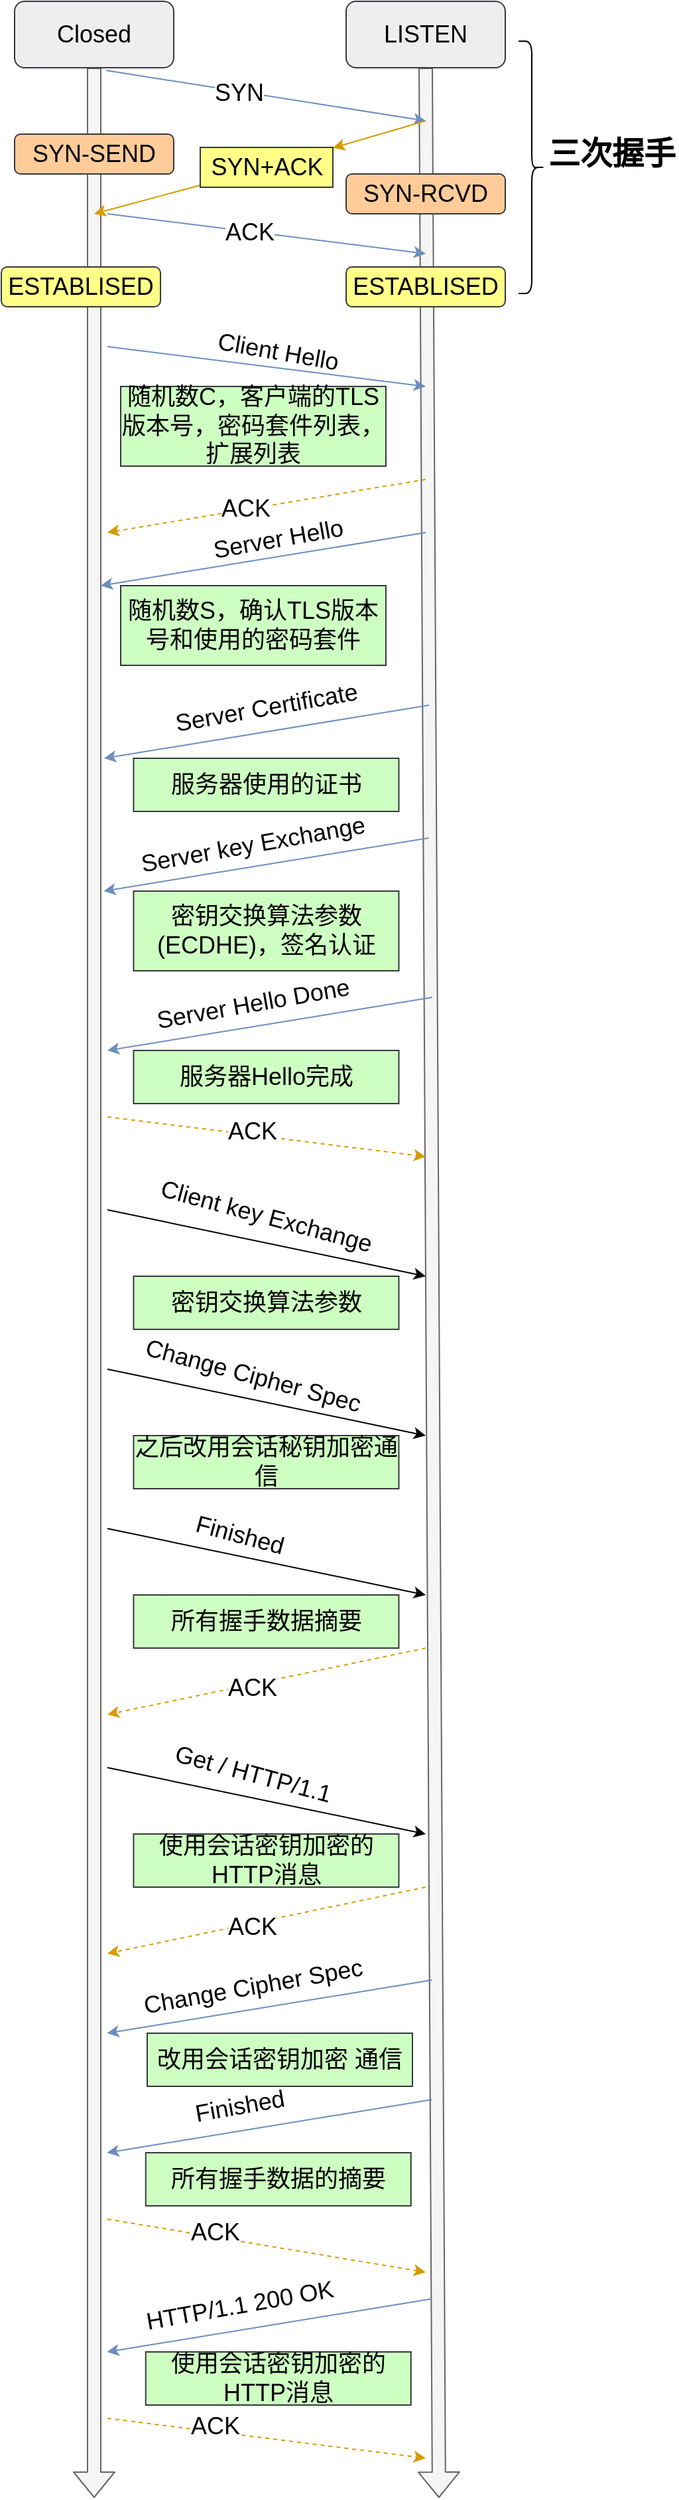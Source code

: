 <mxfile version="13.1.2" type="device"><diagram name="Page-1" id="822b0af5-4adb-64df-f703-e8dfc1f81529"><mxGraphModel dx="793" dy="490" grid="1" gridSize="10" guides="1" tooltips="1" connect="1" arrows="1" fold="1" page="1" pageScale="1" pageWidth="1100" pageHeight="850" background="#ffffff" math="0" shadow="0"><root><mxCell id="0"/><mxCell id="1" parent="0"/><mxCell id="afTElFj4N6h0C0w4_vjI-1" value="" style="shape=flexArrow;endArrow=classic;html=1;fontSize=18;fillColor=#f5f5f5;strokeColor=#666666;" edge="1" parent="1"><mxGeometry width="50" height="50" relative="1" as="geometry"><mxPoint x="190" y="110" as="sourcePoint"/><mxPoint x="190" y="1940" as="targetPoint"/></mxGeometry></mxCell><mxCell id="afTElFj4N6h0C0w4_vjI-2" value="" style="shape=flexArrow;endArrow=classic;html=1;fontSize=18;fillColor=#f5f5f5;strokeColor=#666666;" edge="1" parent="1"><mxGeometry width="50" height="50" relative="1" as="geometry"><mxPoint x="440" y="110" as="sourcePoint"/><mxPoint x="450" y="1940" as="targetPoint"/></mxGeometry></mxCell><mxCell id="afTElFj4N6h0C0w4_vjI-3" value="Closed" style="rounded=1;whiteSpace=wrap;html=1;fontSize=18;fillColor=#eeeeee;strokeColor=#36393d;" vertex="1" parent="1"><mxGeometry x="130" y="60" width="120" height="50" as="geometry"/></mxCell><mxCell id="afTElFj4N6h0C0w4_vjI-4" value="LISTEN" style="rounded=1;whiteSpace=wrap;html=1;fontSize=18;fillColor=#eeeeee;strokeColor=#36393d;" vertex="1" parent="1"><mxGeometry x="380" y="60" width="120" height="50" as="geometry"/></mxCell><mxCell id="afTElFj4N6h0C0w4_vjI-5" value="SYN-SEND" style="rounded=1;whiteSpace=wrap;html=1;fontSize=18;fillColor=#ffcc99;strokeColor=#36393d;" vertex="1" parent="1"><mxGeometry x="130" y="160" width="120" height="30" as="geometry"/></mxCell><mxCell id="afTElFj4N6h0C0w4_vjI-6" value="SYN-RCVD" style="rounded=1;whiteSpace=wrap;html=1;fontSize=18;fillColor=#ffcc99;strokeColor=#36393d;" vertex="1" parent="1"><mxGeometry x="380" y="190" width="120" height="30" as="geometry"/></mxCell><mxCell id="afTElFj4N6h0C0w4_vjI-8" value="ESTABLISED" style="rounded=1;whiteSpace=wrap;html=1;fontSize=18;fillColor=#ffff88;strokeColor=#36393d;" vertex="1" parent="1"><mxGeometry x="380" y="260" width="120" height="30" as="geometry"/></mxCell><mxCell id="afTElFj4N6h0C0w4_vjI-15" value="" style="endArrow=classic;html=1;fontSize=18;exitX=0.575;exitY=1.04;exitDx=0;exitDy=0;exitPerimeter=0;fillColor=#dae8fc;strokeColor=#6c8ebf;" edge="1" parent="1" source="afTElFj4N6h0C0w4_vjI-3"><mxGeometry width="50" height="50" relative="1" as="geometry"><mxPoint x="280" y="130" as="sourcePoint"/><mxPoint x="440" y="150" as="targetPoint"/></mxGeometry></mxCell><mxCell id="afTElFj4N6h0C0w4_vjI-19" value="SYN" style="edgeLabel;html=1;align=center;verticalAlign=middle;resizable=0;points=[];fontSize=18;" vertex="1" connectable="0" parent="afTElFj4N6h0C0w4_vjI-15"><mxGeometry x="-0.169" y="-1" relative="1" as="geometry"><mxPoint as="offset"/></mxGeometry></mxCell><mxCell id="afTElFj4N6h0C0w4_vjI-16" value="" style="endArrow=classic;html=1;fontSize=18;fillColor=#ffe6cc;strokeColor=#d79b00;" edge="1" parent="1" source="afTElFj4N6h0C0w4_vjI-20"><mxGeometry width="50" height="50" relative="1" as="geometry"><mxPoint x="440" y="150" as="sourcePoint"/><mxPoint x="190" y="220" as="targetPoint"/></mxGeometry></mxCell><mxCell id="afTElFj4N6h0C0w4_vjI-17" value="" style="endArrow=classic;html=1;fontSize=18;fillColor=#dae8fc;strokeColor=#6c8ebf;" edge="1" parent="1"><mxGeometry width="50" height="50" relative="1" as="geometry"><mxPoint x="200" y="220" as="sourcePoint"/><mxPoint x="440" y="250" as="targetPoint"/></mxGeometry></mxCell><mxCell id="afTElFj4N6h0C0w4_vjI-18" value="ESTABLISED" style="rounded=1;whiteSpace=wrap;html=1;fontSize=18;fillColor=#ffff88;strokeColor=#36393d;" vertex="1" parent="1"><mxGeometry x="120" y="260" width="120" height="30" as="geometry"/></mxCell><mxCell id="afTElFj4N6h0C0w4_vjI-21" value="ACK" style="edgeLabel;html=1;align=center;verticalAlign=middle;resizable=0;points=[];fontSize=18;" vertex="1" connectable="0" parent="1"><mxGeometry x="310.002" y="129.999" as="geometry"><mxPoint x="-3" y="104" as="offset"/></mxGeometry></mxCell><mxCell id="afTElFj4N6h0C0w4_vjI-20" value="SYN+ACK" style="text;html=1;align=center;verticalAlign=middle;resizable=0;points=[];autosize=1;fontSize=18;fillColor=#ffff88;strokeColor=#36393d;" vertex="1" parent="1"><mxGeometry x="270" y="170" width="100" height="30" as="geometry"/></mxCell><mxCell id="afTElFj4N6h0C0w4_vjI-22" value="" style="endArrow=classic;html=1;fontSize=18;fillColor=#ffe6cc;strokeColor=#d79b00;" edge="1" parent="1" target="afTElFj4N6h0C0w4_vjI-20"><mxGeometry width="50" height="50" relative="1" as="geometry"><mxPoint x="440" y="150" as="sourcePoint"/><mxPoint x="190" y="220" as="targetPoint"/></mxGeometry></mxCell><mxCell id="afTElFj4N6h0C0w4_vjI-23" value="" style="endArrow=classic;html=1;fontSize=18;fillColor=#dae8fc;strokeColor=#6c8ebf;" edge="1" parent="1"><mxGeometry width="50" height="50" relative="1" as="geometry"><mxPoint x="200" y="320" as="sourcePoint"/><mxPoint x="440" y="350" as="targetPoint"/></mxGeometry></mxCell><mxCell id="afTElFj4N6h0C0w4_vjI-24" value="Client Hello" style="text;html=1;strokeColor=none;fillColor=none;align=center;verticalAlign=middle;whiteSpace=wrap;rounded=0;fontSize=18;rotation=10;" vertex="1" parent="1"><mxGeometry x="268.88" y="318.54" width="120" height="10" as="geometry"/></mxCell><mxCell id="afTElFj4N6h0C0w4_vjI-26" value="&lt;span&gt;随机数C，客户端的TLS版本号，密码套件列表，扩展列表&lt;/span&gt;" style="rounded=0;whiteSpace=wrap;html=1;fontSize=18;fillColor=#CEFFC2;strokeColor=#36393d;" vertex="1" parent="1"><mxGeometry x="210" y="350" width="200" height="60" as="geometry"/></mxCell><mxCell id="afTElFj4N6h0C0w4_vjI-27" value="" style="endArrow=classic;html=1;fontSize=18;dashed=1;fillColor=#ffe6cc;strokeColor=#d79b00;" edge="1" parent="1"><mxGeometry width="50" height="50" relative="1" as="geometry"><mxPoint x="440" y="420" as="sourcePoint"/><mxPoint x="200" y="460" as="targetPoint"/></mxGeometry></mxCell><mxCell id="afTElFj4N6h0C0w4_vjI-28" value="ACK" style="edgeLabel;html=1;align=center;verticalAlign=middle;resizable=0;points=[];fontSize=18;" vertex="1" connectable="0" parent="afTElFj4N6h0C0w4_vjI-27"><mxGeometry x="0.132" y="-1" relative="1" as="geometry"><mxPoint as="offset"/></mxGeometry></mxCell><mxCell id="afTElFj4N6h0C0w4_vjI-29" value="" style="endArrow=classic;html=1;fontSize=18;fillColor=#dae8fc;strokeColor=#6c8ebf;" edge="1" parent="1"><mxGeometry width="50" height="50" relative="1" as="geometry"><mxPoint x="440" y="460" as="sourcePoint"/><mxPoint x="195" y="500" as="targetPoint"/></mxGeometry></mxCell><mxCell id="afTElFj4N6h0C0w4_vjI-30" value="Server Hello" style="text;html=1;strokeColor=none;fillColor=none;align=center;verticalAlign=middle;whiteSpace=wrap;rounded=0;fontSize=18;rotation=-10;" vertex="1" parent="1"><mxGeometry x="268.88" y="460" width="120" height="10" as="geometry"/></mxCell><mxCell id="afTElFj4N6h0C0w4_vjI-31" value="随机数S，确认TLS版本号和使用的密码套件" style="rounded=0;whiteSpace=wrap;html=1;fontSize=18;fillColor=#CEFFC2;strokeColor=#36393d;" vertex="1" parent="1"><mxGeometry x="210" y="500" width="200" height="60" as="geometry"/></mxCell><mxCell id="afTElFj4N6h0C0w4_vjI-32" value="" style="endArrow=classic;html=1;fontSize=18;fillColor=#dae8fc;strokeColor=#6c8ebf;" edge="1" parent="1"><mxGeometry width="50" height="50" relative="1" as="geometry"><mxPoint x="442.5" y="590" as="sourcePoint"/><mxPoint x="197.5" y="630" as="targetPoint"/></mxGeometry></mxCell><mxCell id="afTElFj4N6h0C0w4_vjI-33" value="Server Certificate" style="text;html=1;strokeColor=none;fillColor=none;align=center;verticalAlign=middle;whiteSpace=wrap;rounded=0;fontSize=18;rotation=-10;" vertex="1" parent="1"><mxGeometry x="239.69" y="586.52" width="160.08" height="10" as="geometry"/></mxCell><mxCell id="afTElFj4N6h0C0w4_vjI-35" value="服务器使用的证书" style="rounded=0;whiteSpace=wrap;html=1;fontSize=18;fillColor=#CEFFC2;strokeColor=#36393d;" vertex="1" parent="1"><mxGeometry x="219.73" y="630" width="200" height="40" as="geometry"/></mxCell><mxCell id="afTElFj4N6h0C0w4_vjI-36" value="" style="endArrow=classic;html=1;fontSize=18;fillColor=#dae8fc;strokeColor=#6c8ebf;" edge="1" parent="1"><mxGeometry width="50" height="50" relative="1" as="geometry"><mxPoint x="442.23" y="690" as="sourcePoint"/><mxPoint x="197.23" y="730" as="targetPoint"/></mxGeometry></mxCell><mxCell id="afTElFj4N6h0C0w4_vjI-38" value="密钥交换算法参数(ECDHE)，签名认证" style="rounded=0;whiteSpace=wrap;html=1;fontSize=18;fillColor=#CEFFC2;strokeColor=#36393d;" vertex="1" parent="1"><mxGeometry x="219.73" y="730" width="200" height="60" as="geometry"/></mxCell><mxCell id="afTElFj4N6h0C0w4_vjI-39" value="Server key Exchange" style="text;html=1;strokeColor=none;fillColor=none;align=center;verticalAlign=middle;whiteSpace=wrap;rounded=0;fontSize=18;rotation=-10;" vertex="1" parent="1"><mxGeometry x="200" y="690" width="220" height="10" as="geometry"/></mxCell><mxCell id="afTElFj4N6h0C0w4_vjI-40" value="" style="endArrow=classic;html=1;fontSize=18;fillColor=#dae8fc;strokeColor=#6c8ebf;" edge="1" parent="1"><mxGeometry width="50" height="50" relative="1" as="geometry"><mxPoint x="445" y="810" as="sourcePoint"/><mxPoint x="200.0" y="850" as="targetPoint"/></mxGeometry></mxCell><mxCell id="afTElFj4N6h0C0w4_vjI-41" value="Server Hello Done" style="text;html=1;strokeColor=none;fillColor=none;align=center;verticalAlign=middle;whiteSpace=wrap;rounded=0;fontSize=18;rotation=-10;" vertex="1" parent="1"><mxGeometry x="199.73" y="810" width="220" height="10" as="geometry"/></mxCell><mxCell id="afTElFj4N6h0C0w4_vjI-42" value="服务器Hello完成" style="rounded=0;whiteSpace=wrap;html=1;fontSize=18;fillColor=#CEFFC2;strokeColor=#36393d;" vertex="1" parent="1"><mxGeometry x="219.73" y="850" width="200" height="40" as="geometry"/></mxCell><mxCell id="afTElFj4N6h0C0w4_vjI-43" value="" style="endArrow=classic;html=1;fontSize=18;dashed=1;fillColor=#ffe6cc;strokeColor=#d79b00;" edge="1" parent="1"><mxGeometry width="50" height="50" relative="1" as="geometry"><mxPoint x="200" y="900" as="sourcePoint"/><mxPoint x="440" y="930" as="targetPoint"/></mxGeometry></mxCell><mxCell id="afTElFj4N6h0C0w4_vjI-44" value="ACK" style="edgeLabel;html=1;align=center;verticalAlign=middle;resizable=0;points=[];fontSize=18;" vertex="1" connectable="0" parent="afTElFj4N6h0C0w4_vjI-43"><mxGeometry x="-0.086" y="3" relative="1" as="geometry"><mxPoint x="-1" as="offset"/></mxGeometry></mxCell><mxCell id="afTElFj4N6h0C0w4_vjI-45" value="" style="endArrow=classic;html=1;fontSize=18;" edge="1" parent="1"><mxGeometry width="50" height="50" relative="1" as="geometry"><mxPoint x="200" y="970" as="sourcePoint"/><mxPoint x="440" y="1020" as="targetPoint"/></mxGeometry></mxCell><mxCell id="afTElFj4N6h0C0w4_vjI-46" value="Client key Exchange" style="text;html=1;strokeColor=none;fillColor=none;align=center;verticalAlign=middle;whiteSpace=wrap;rounded=0;fontSize=18;rotation=15;" vertex="1" parent="1"><mxGeometry x="210" y="970" width="220" height="10" as="geometry"/></mxCell><mxCell id="afTElFj4N6h0C0w4_vjI-47" value="密钥交换算法参数" style="rounded=0;whiteSpace=wrap;html=1;fontSize=18;fillColor=#CEFFC2;strokeColor=#36393d;" vertex="1" parent="1"><mxGeometry x="219.73" y="1020" width="200" height="40" as="geometry"/></mxCell><mxCell id="afTElFj4N6h0C0w4_vjI-48" value="" style="endArrow=classic;html=1;fontSize=18;" edge="1" parent="1"><mxGeometry width="50" height="50" relative="1" as="geometry"><mxPoint x="200" y="1090" as="sourcePoint"/><mxPoint x="440" y="1140" as="targetPoint"/></mxGeometry></mxCell><mxCell id="afTElFj4N6h0C0w4_vjI-49" value="Change Cipher Spec" style="text;html=1;strokeColor=none;fillColor=none;align=center;verticalAlign=middle;whiteSpace=wrap;rounded=0;fontSize=18;rotation=15;" vertex="1" parent="1"><mxGeometry x="199.73" y="1090" width="220" height="10" as="geometry"/></mxCell><mxCell id="afTElFj4N6h0C0w4_vjI-50" value="之后改用会话秘钥加密通信" style="rounded=0;whiteSpace=wrap;html=1;fontSize=18;fillColor=#CEFFC2;strokeColor=#36393d;" vertex="1" parent="1"><mxGeometry x="219.73" y="1140" width="200" height="40" as="geometry"/></mxCell><mxCell id="afTElFj4N6h0C0w4_vjI-51" value="" style="endArrow=classic;html=1;fontSize=18;" edge="1" parent="1"><mxGeometry width="50" height="50" relative="1" as="geometry"><mxPoint x="200" y="1210" as="sourcePoint"/><mxPoint x="440" y="1260" as="targetPoint"/></mxGeometry></mxCell><mxCell id="afTElFj4N6h0C0w4_vjI-52" value="Finished" style="text;html=1;strokeColor=none;fillColor=none;align=center;verticalAlign=middle;whiteSpace=wrap;rounded=0;fontSize=18;rotation=15;" vertex="1" parent="1"><mxGeometry x="190" y="1210" width="220" height="10" as="geometry"/></mxCell><mxCell id="afTElFj4N6h0C0w4_vjI-53" value="所有握手数据摘要" style="rounded=0;whiteSpace=wrap;html=1;fontSize=18;fillColor=#CEFFC2;strokeColor=#36393d;" vertex="1" parent="1"><mxGeometry x="219.73" y="1260" width="200" height="40" as="geometry"/></mxCell><mxCell id="afTElFj4N6h0C0w4_vjI-55" value="" style="endArrow=classic;html=1;fontSize=18;dashed=1;fillColor=#ffe6cc;strokeColor=#d79b00;" edge="1" parent="1"><mxGeometry width="50" height="50" relative="1" as="geometry"><mxPoint x="440" y="1300" as="sourcePoint"/><mxPoint x="200" y="1350" as="targetPoint"/></mxGeometry></mxCell><mxCell id="afTElFj4N6h0C0w4_vjI-56" value="ACK" style="edgeLabel;html=1;align=center;verticalAlign=middle;resizable=0;points=[];fontSize=18;" vertex="1" connectable="0" parent="afTElFj4N6h0C0w4_vjI-55"><mxGeometry x="0.095" y="2" relative="1" as="geometry"><mxPoint as="offset"/></mxGeometry></mxCell><mxCell id="afTElFj4N6h0C0w4_vjI-57" value="" style="endArrow=classic;html=1;fontSize=18;" edge="1" parent="1"><mxGeometry width="50" height="50" relative="1" as="geometry"><mxPoint x="200" y="1390" as="sourcePoint"/><mxPoint x="440" y="1440" as="targetPoint"/></mxGeometry></mxCell><mxCell id="afTElFj4N6h0C0w4_vjI-58" value="Get / HTTP/1.1" style="text;html=1;strokeColor=none;fillColor=none;align=center;verticalAlign=middle;whiteSpace=wrap;rounded=0;fontSize=18;rotation=15;" vertex="1" parent="1"><mxGeometry x="200" y="1390" width="220" height="10" as="geometry"/></mxCell><mxCell id="afTElFj4N6h0C0w4_vjI-59" value="使用会话密钥加密的HTTP消息" style="rounded=0;whiteSpace=wrap;html=1;fontSize=18;fillColor=#CEFFC2;strokeColor=#36393d;" vertex="1" parent="1"><mxGeometry x="219.73" y="1440" width="200" height="40" as="geometry"/></mxCell><mxCell id="afTElFj4N6h0C0w4_vjI-60" value="" style="endArrow=classic;html=1;fontSize=18;dashed=1;fillColor=#ffe6cc;strokeColor=#d79b00;" edge="1" parent="1"><mxGeometry width="50" height="50" relative="1" as="geometry"><mxPoint x="440" y="1480" as="sourcePoint"/><mxPoint x="200" y="1530" as="targetPoint"/></mxGeometry></mxCell><mxCell id="afTElFj4N6h0C0w4_vjI-61" value="ACK" style="edgeLabel;html=1;align=center;verticalAlign=middle;resizable=0;points=[];fontSize=18;" vertex="1" connectable="0" parent="afTElFj4N6h0C0w4_vjI-60"><mxGeometry x="0.095" y="2" relative="1" as="geometry"><mxPoint as="offset"/></mxGeometry></mxCell><mxCell id="afTElFj4N6h0C0w4_vjI-62" value="" style="endArrow=classic;html=1;fontSize=18;fillColor=#dae8fc;strokeColor=#6c8ebf;" edge="1" parent="1"><mxGeometry width="50" height="50" relative="1" as="geometry"><mxPoint x="444.73" y="1550" as="sourcePoint"/><mxPoint x="199.73" y="1590" as="targetPoint"/></mxGeometry></mxCell><mxCell id="afTElFj4N6h0C0w4_vjI-65" value="改用会话密钥加密 通信" style="rounded=0;whiteSpace=wrap;html=1;fontSize=18;fillColor=#CEFFC2;strokeColor=#36393d;" vertex="1" parent="1"><mxGeometry x="230" y="1590" width="200" height="40" as="geometry"/></mxCell><mxCell id="afTElFj4N6h0C0w4_vjI-66" value="Change Cipher Spec" style="text;html=1;strokeColor=none;fillColor=none;align=center;verticalAlign=middle;whiteSpace=wrap;rounded=0;fontSize=18;rotation=-10;" vertex="1" parent="1"><mxGeometry x="199.73" y="1550" width="220" height="10" as="geometry"/></mxCell><mxCell id="afTElFj4N6h0C0w4_vjI-67" value="" style="endArrow=classic;html=1;fontSize=18;fillColor=#dae8fc;strokeColor=#6c8ebf;" edge="1" parent="1"><mxGeometry width="50" height="50" relative="1" as="geometry"><mxPoint x="444.73" y="1640" as="sourcePoint"/><mxPoint x="199.73" y="1680" as="targetPoint"/></mxGeometry></mxCell><mxCell id="afTElFj4N6h0C0w4_vjI-68" value="Finished" style="text;html=1;strokeColor=none;fillColor=none;align=center;verticalAlign=middle;whiteSpace=wrap;rounded=0;fontSize=18;rotation=-10;" vertex="1" parent="1"><mxGeometry x="190" y="1640" width="220" height="10" as="geometry"/></mxCell><mxCell id="afTElFj4N6h0C0w4_vjI-69" value="所有握手数据的摘要" style="rounded=0;whiteSpace=wrap;html=1;fontSize=18;fillColor=#CEFFC2;strokeColor=#36393d;" vertex="1" parent="1"><mxGeometry x="228.88" y="1680" width="200" height="40" as="geometry"/></mxCell><mxCell id="afTElFj4N6h0C0w4_vjI-72" value="" style="endArrow=classic;html=1;fontSize=18;dashed=1;fillColor=#ffe6cc;strokeColor=#d79b00;" edge="1" parent="1"><mxGeometry width="50" height="50" relative="1" as="geometry"><mxPoint x="200" y="1730" as="sourcePoint"/><mxPoint x="440" y="1770" as="targetPoint"/></mxGeometry></mxCell><mxCell id="afTElFj4N6h0C0w4_vjI-73" value="ACK" style="edgeLabel;html=1;align=center;verticalAlign=middle;resizable=0;points=[];fontSize=18;" vertex="1" connectable="0" parent="afTElFj4N6h0C0w4_vjI-72"><mxGeometry x="-0.33" y="3" relative="1" as="geometry"><mxPoint y="-1" as="offset"/></mxGeometry></mxCell><mxCell id="afTElFj4N6h0C0w4_vjI-74" value="" style="endArrow=classic;html=1;fontSize=18;fillColor=#dae8fc;strokeColor=#6c8ebf;" edge="1" parent="1"><mxGeometry width="50" height="50" relative="1" as="geometry"><mxPoint x="444.73" y="1790" as="sourcePoint"/><mxPoint x="199.73" y="1830" as="targetPoint"/></mxGeometry></mxCell><mxCell id="afTElFj4N6h0C0w4_vjI-75" value="HTTP/1.1 200 OK" style="text;html=1;strokeColor=none;fillColor=none;align=center;verticalAlign=middle;whiteSpace=wrap;rounded=0;fontSize=18;rotation=-10;" vertex="1" parent="1"><mxGeometry x="190" y="1790" width="220" height="10" as="geometry"/></mxCell><mxCell id="afTElFj4N6h0C0w4_vjI-76" value="使用会话密钥加密的HTTP消息" style="rounded=0;whiteSpace=wrap;html=1;fontSize=18;fillColor=#CEFFC2;strokeColor=#36393d;" vertex="1" parent="1"><mxGeometry x="228.88" y="1830" width="200" height="40" as="geometry"/></mxCell><mxCell id="afTElFj4N6h0C0w4_vjI-77" value="" style="endArrow=classic;html=1;fontSize=18;dashed=1;fillColor=#ffe6cc;strokeColor=#d79b00;" edge="1" parent="1"><mxGeometry width="50" height="50" relative="1" as="geometry"><mxPoint x="200" y="1880" as="sourcePoint"/><mxPoint x="440" y="1910" as="targetPoint"/></mxGeometry></mxCell><mxCell id="afTElFj4N6h0C0w4_vjI-78" value="ACK" style="edgeLabel;html=1;align=center;verticalAlign=middle;resizable=0;points=[];fontSize=18;" vertex="1" connectable="0" parent="afTElFj4N6h0C0w4_vjI-77"><mxGeometry x="-0.33" y="3" relative="1" as="geometry"><mxPoint y="-1" as="offset"/></mxGeometry></mxCell><mxCell id="afTElFj4N6h0C0w4_vjI-79" value="" style="shape=curlyBracket;whiteSpace=wrap;html=1;rounded=1;fillColor=#CEFFC2;fontSize=18;rotation=-180;" vertex="1" parent="1"><mxGeometry x="510" y="90" width="20" height="190" as="geometry"/></mxCell><mxCell id="afTElFj4N6h0C0w4_vjI-80" value="三次握手" style="text;strokeColor=none;fillColor=none;html=1;fontSize=24;fontStyle=1;verticalAlign=middle;align=center;" vertex="1" parent="1"><mxGeometry x="530" y="155" width="100" height="40" as="geometry"/></mxCell></root></mxGraphModel></diagram></mxfile>